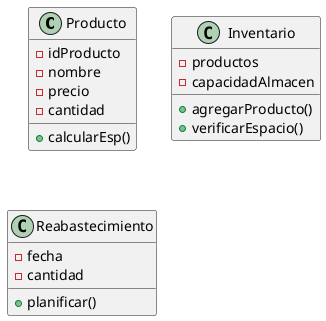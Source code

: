 @startuml
class Producto {
  - idProducto
  - nombre
  - precio
  - cantidad
  + calcularEsp()
}

class Inventario {
  - productos
  - capacidadAlmacen
  + agregarProducto()
  + verificarEspacio()
}

class Reabastecimiento {
  - fecha
  - cantidad
  + planificar()
}
@enduml
